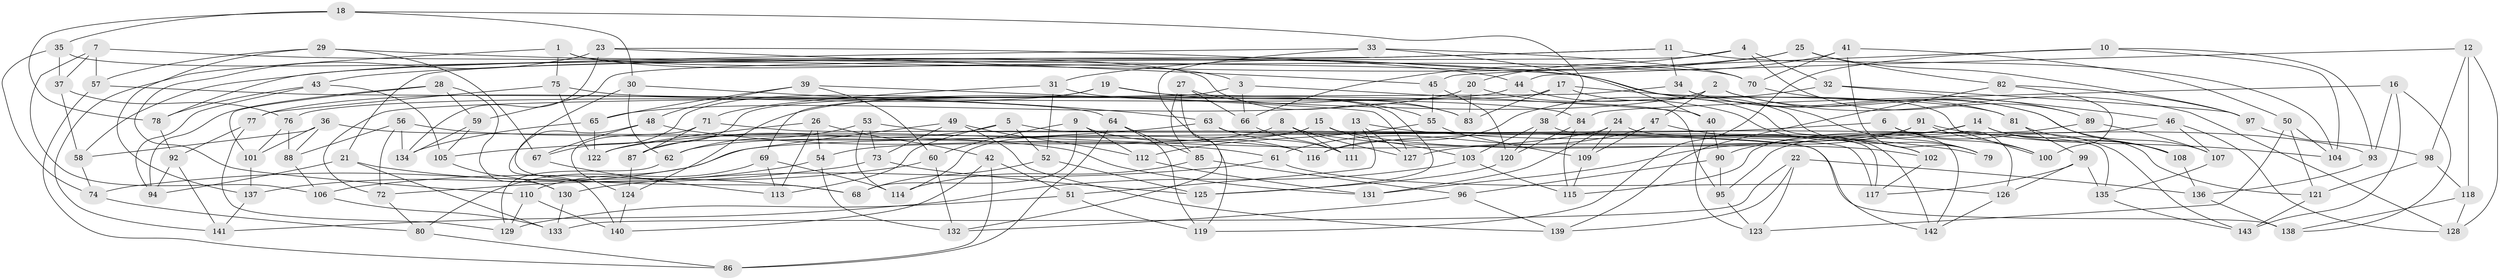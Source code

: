 // coarse degree distribution, {6: 0.4482758620689655, 4: 0.10344827586206896, 5: 0.13793103448275862, 8: 0.1206896551724138, 7: 0.10344827586206896, 9: 0.06896551724137931, 10: 0.017241379310344827}
// Generated by graph-tools (version 1.1) at 2025/38/03/04/25 23:38:15]
// undirected, 143 vertices, 286 edges
graph export_dot {
  node [color=gray90,style=filled];
  1;
  2;
  3;
  4;
  5;
  6;
  7;
  8;
  9;
  10;
  11;
  12;
  13;
  14;
  15;
  16;
  17;
  18;
  19;
  20;
  21;
  22;
  23;
  24;
  25;
  26;
  27;
  28;
  29;
  30;
  31;
  32;
  33;
  34;
  35;
  36;
  37;
  38;
  39;
  40;
  41;
  42;
  43;
  44;
  45;
  46;
  47;
  48;
  49;
  50;
  51;
  52;
  53;
  54;
  55;
  56;
  57;
  58;
  59;
  60;
  61;
  62;
  63;
  64;
  65;
  66;
  67;
  68;
  69;
  70;
  71;
  72;
  73;
  74;
  75;
  76;
  77;
  78;
  79;
  80;
  81;
  82;
  83;
  84;
  85;
  86;
  87;
  88;
  89;
  90;
  91;
  92;
  93;
  94;
  95;
  96;
  97;
  98;
  99;
  100;
  101;
  102;
  103;
  104;
  105;
  106;
  107;
  108;
  109;
  110;
  111;
  112;
  113;
  114;
  115;
  116;
  117;
  118;
  119;
  120;
  121;
  122;
  123;
  124;
  125;
  126;
  127;
  128;
  129;
  130;
  131;
  132;
  133;
  134;
  135;
  136;
  137;
  138;
  139;
  140;
  141;
  142;
  143;
  1 -- 3;
  1 -- 141;
  1 -- 75;
  1 -- 70;
  2 -- 128;
  2 -- 108;
  2 -- 124;
  2 -- 47;
  3 -- 69;
  3 -- 66;
  3 -- 40;
  4 -- 20;
  4 -- 89;
  4 -- 59;
  4 -- 32;
  5 -- 117;
  5 -- 113;
  5 -- 87;
  5 -- 52;
  6 -- 143;
  6 -- 126;
  6 -- 100;
  6 -- 137;
  7 -- 106;
  7 -- 37;
  7 -- 57;
  7 -- 100;
  8 -- 102;
  8 -- 62;
  8 -- 127;
  8 -- 111;
  9 -- 116;
  9 -- 112;
  9 -- 60;
  9 -- 68;
  10 -- 45;
  10 -- 104;
  10 -- 93;
  10 -- 119;
  11 -- 43;
  11 -- 34;
  11 -- 21;
  11 -- 104;
  12 -- 98;
  12 -- 118;
  12 -- 44;
  12 -- 128;
  13 -- 111;
  13 -- 79;
  13 -- 127;
  13 -- 51;
  14 -- 90;
  14 -- 121;
  14 -- 108;
  14 -- 116;
  15 -- 114;
  15 -- 103;
  15 -- 93;
  15 -- 54;
  16 -- 93;
  16 -- 143;
  16 -- 138;
  16 -- 84;
  17 -- 87;
  17 -- 81;
  17 -- 83;
  17 -- 79;
  18 -- 78;
  18 -- 38;
  18 -- 35;
  18 -- 30;
  19 -- 77;
  19 -- 95;
  19 -- 55;
  19 -- 67;
  20 -- 102;
  20 -- 65;
  20 -- 83;
  21 -- 68;
  21 -- 133;
  21 -- 94;
  22 -- 139;
  22 -- 136;
  22 -- 123;
  22 -- 133;
  23 -- 44;
  23 -- 45;
  23 -- 110;
  23 -- 134;
  24 -- 122;
  24 -- 131;
  24 -- 109;
  24 -- 142;
  25 -- 97;
  25 -- 82;
  25 -- 31;
  25 -- 58;
  26 -- 54;
  26 -- 122;
  26 -- 42;
  26 -- 113;
  27 -- 83;
  27 -- 85;
  27 -- 66;
  27 -- 132;
  28 -- 130;
  28 -- 101;
  28 -- 59;
  28 -- 94;
  29 -- 79;
  29 -- 57;
  29 -- 137;
  29 -- 67;
  30 -- 62;
  30 -- 68;
  30 -- 63;
  31 -- 125;
  31 -- 52;
  31 -- 71;
  32 -- 116;
  32 -- 97;
  32 -- 46;
  33 -- 70;
  33 -- 119;
  33 -- 78;
  33 -- 40;
  34 -- 107;
  34 -- 72;
  34 -- 81;
  35 -- 74;
  35 -- 37;
  35 -- 83;
  36 -- 88;
  36 -- 101;
  36 -- 116;
  36 -- 58;
  37 -- 76;
  37 -- 58;
  38 -- 103;
  38 -- 120;
  38 -- 117;
  39 -- 60;
  39 -- 65;
  39 -- 48;
  39 -- 127;
  40 -- 90;
  40 -- 123;
  41 -- 79;
  41 -- 50;
  41 -- 70;
  41 -- 66;
  42 -- 140;
  42 -- 86;
  42 -- 51;
  43 -- 105;
  43 -- 94;
  43 -- 78;
  44 -- 76;
  44 -- 142;
  45 -- 55;
  45 -- 120;
  46 -- 107;
  46 -- 95;
  46 -- 128;
  47 -- 109;
  47 -- 61;
  47 -- 102;
  48 -- 67;
  48 -- 61;
  48 -- 140;
  49 -- 112;
  49 -- 139;
  49 -- 80;
  49 -- 73;
  50 -- 123;
  50 -- 104;
  50 -- 121;
  51 -- 119;
  51 -- 129;
  52 -- 125;
  52 -- 68;
  53 -- 142;
  53 -- 114;
  53 -- 73;
  53 -- 62;
  54 -- 72;
  54 -- 132;
  55 -- 112;
  55 -- 109;
  56 -- 134;
  56 -- 88;
  56 -- 131;
  56 -- 72;
  57 -- 64;
  57 -- 86;
  58 -- 74;
  59 -- 134;
  59 -- 105;
  60 -- 132;
  60 -- 106;
  61 -- 126;
  61 -- 130;
  62 -- 129;
  63 -- 105;
  63 -- 135;
  63 -- 111;
  64 -- 86;
  64 -- 85;
  64 -- 119;
  65 -- 134;
  65 -- 122;
  66 -- 111;
  67 -- 113;
  69 -- 114;
  69 -- 113;
  69 -- 110;
  70 -- 89;
  71 -- 138;
  71 -- 124;
  71 -- 87;
  72 -- 80;
  73 -- 74;
  73 -- 125;
  74 -- 80;
  75 -- 77;
  75 -- 122;
  75 -- 84;
  76 -- 101;
  76 -- 88;
  77 -- 92;
  77 -- 129;
  78 -- 92;
  80 -- 86;
  81 -- 99;
  81 -- 108;
  82 -- 97;
  82 -- 100;
  82 -- 139;
  84 -- 115;
  84 -- 120;
  85 -- 96;
  85 -- 114;
  87 -- 124;
  88 -- 106;
  89 -- 115;
  89 -- 107;
  90 -- 96;
  90 -- 95;
  91 -- 104;
  91 -- 131;
  91 -- 127;
  91 -- 100;
  92 -- 141;
  92 -- 94;
  93 -- 136;
  95 -- 123;
  96 -- 139;
  96 -- 132;
  97 -- 98;
  98 -- 118;
  98 -- 121;
  99 -- 117;
  99 -- 126;
  99 -- 135;
  101 -- 137;
  102 -- 117;
  103 -- 115;
  103 -- 141;
  105 -- 130;
  106 -- 133;
  107 -- 135;
  108 -- 136;
  109 -- 115;
  110 -- 140;
  110 -- 129;
  112 -- 131;
  118 -- 138;
  118 -- 128;
  120 -- 125;
  121 -- 143;
  124 -- 140;
  126 -- 142;
  130 -- 133;
  135 -- 143;
  136 -- 138;
  137 -- 141;
}
